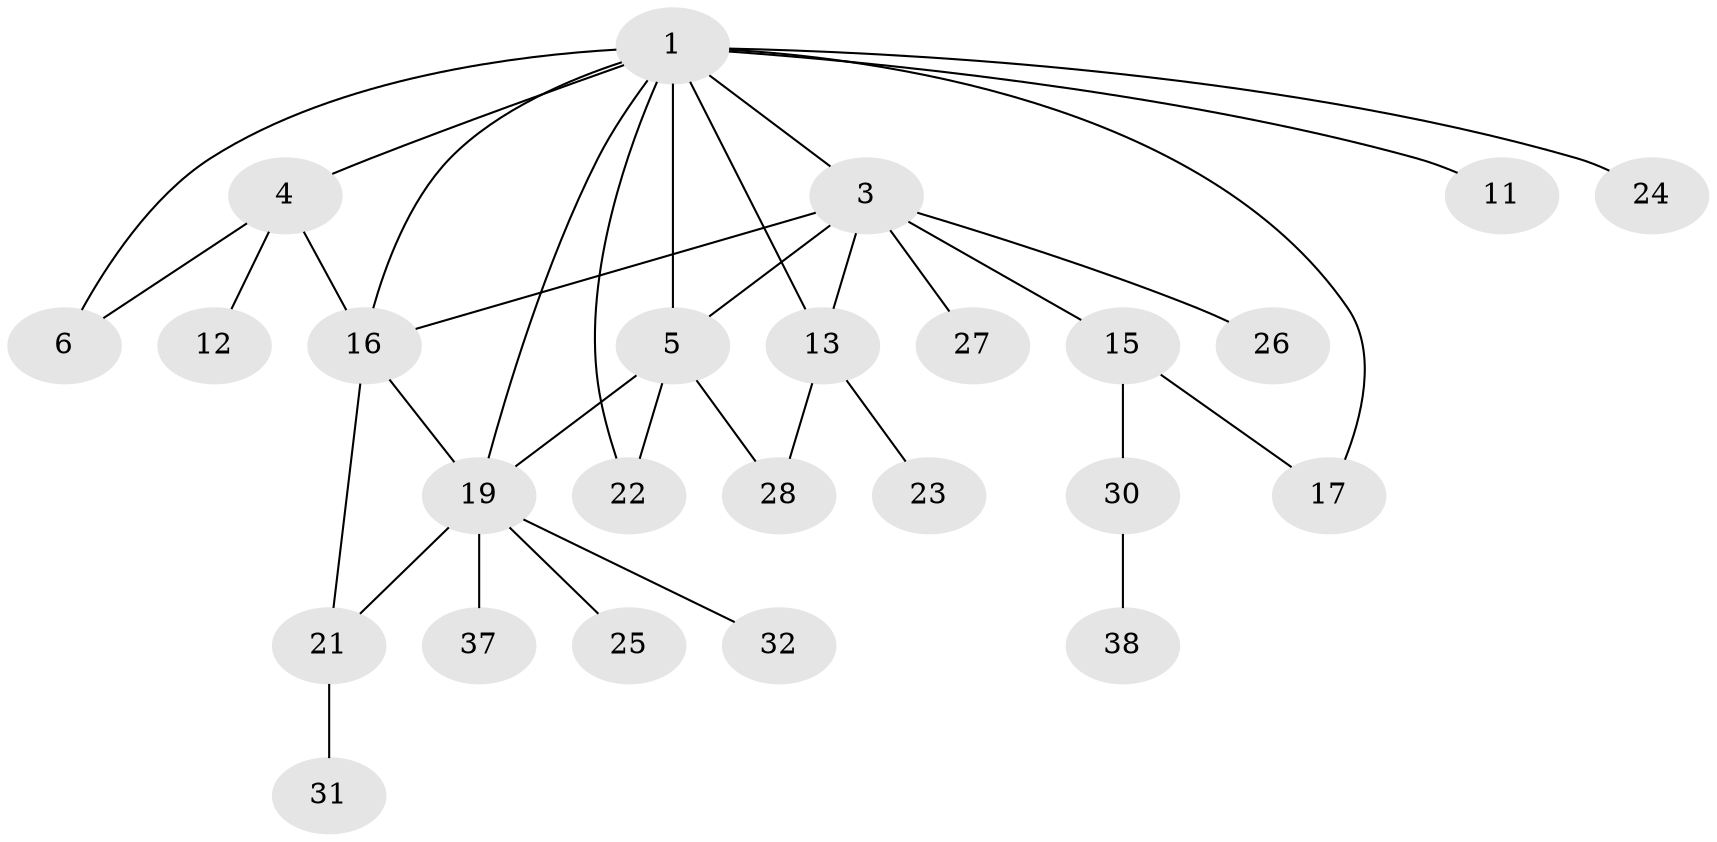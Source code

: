 // original degree distribution, {5: 0.02, 21: 0.02, 8: 0.04, 3: 0.08, 2: 0.22, 4: 0.1, 7: 0.04, 1: 0.48}
// Generated by graph-tools (version 1.1) at 2025/14/03/09/25 04:14:43]
// undirected, 25 vertices, 35 edges
graph export_dot {
graph [start="1"]
  node [color=gray90,style=filled];
  1 [super="+2"];
  3;
  4 [super="+10+29"];
  5 [super="+7"];
  6 [super="+14+34"];
  11;
  12;
  13;
  15;
  16 [super="+20"];
  17;
  19;
  21 [super="+47"];
  22;
  23 [super="+50"];
  24;
  25;
  26;
  27;
  28;
  30;
  31;
  32;
  37 [super="+43"];
  38;
  1 -- 3 [weight=2];
  1 -- 19;
  1 -- 24;
  1 -- 4 [weight=2];
  1 -- 5 [weight=4];
  1 -- 6;
  1 -- 11;
  1 -- 13;
  1 -- 16;
  1 -- 17;
  1 -- 22;
  3 -- 13;
  3 -- 15;
  3 -- 16;
  3 -- 26;
  3 -- 27;
  3 -- 5;
  4 -- 12;
  4 -- 6;
  4 -- 16;
  5 -- 19;
  5 -- 22;
  5 -- 28;
  13 -- 23;
  13 -- 28;
  15 -- 17;
  15 -- 30;
  16 -- 19;
  16 -- 21;
  19 -- 25;
  19 -- 32;
  19 -- 37;
  19 -- 21;
  21 -- 31;
  30 -- 38;
}
